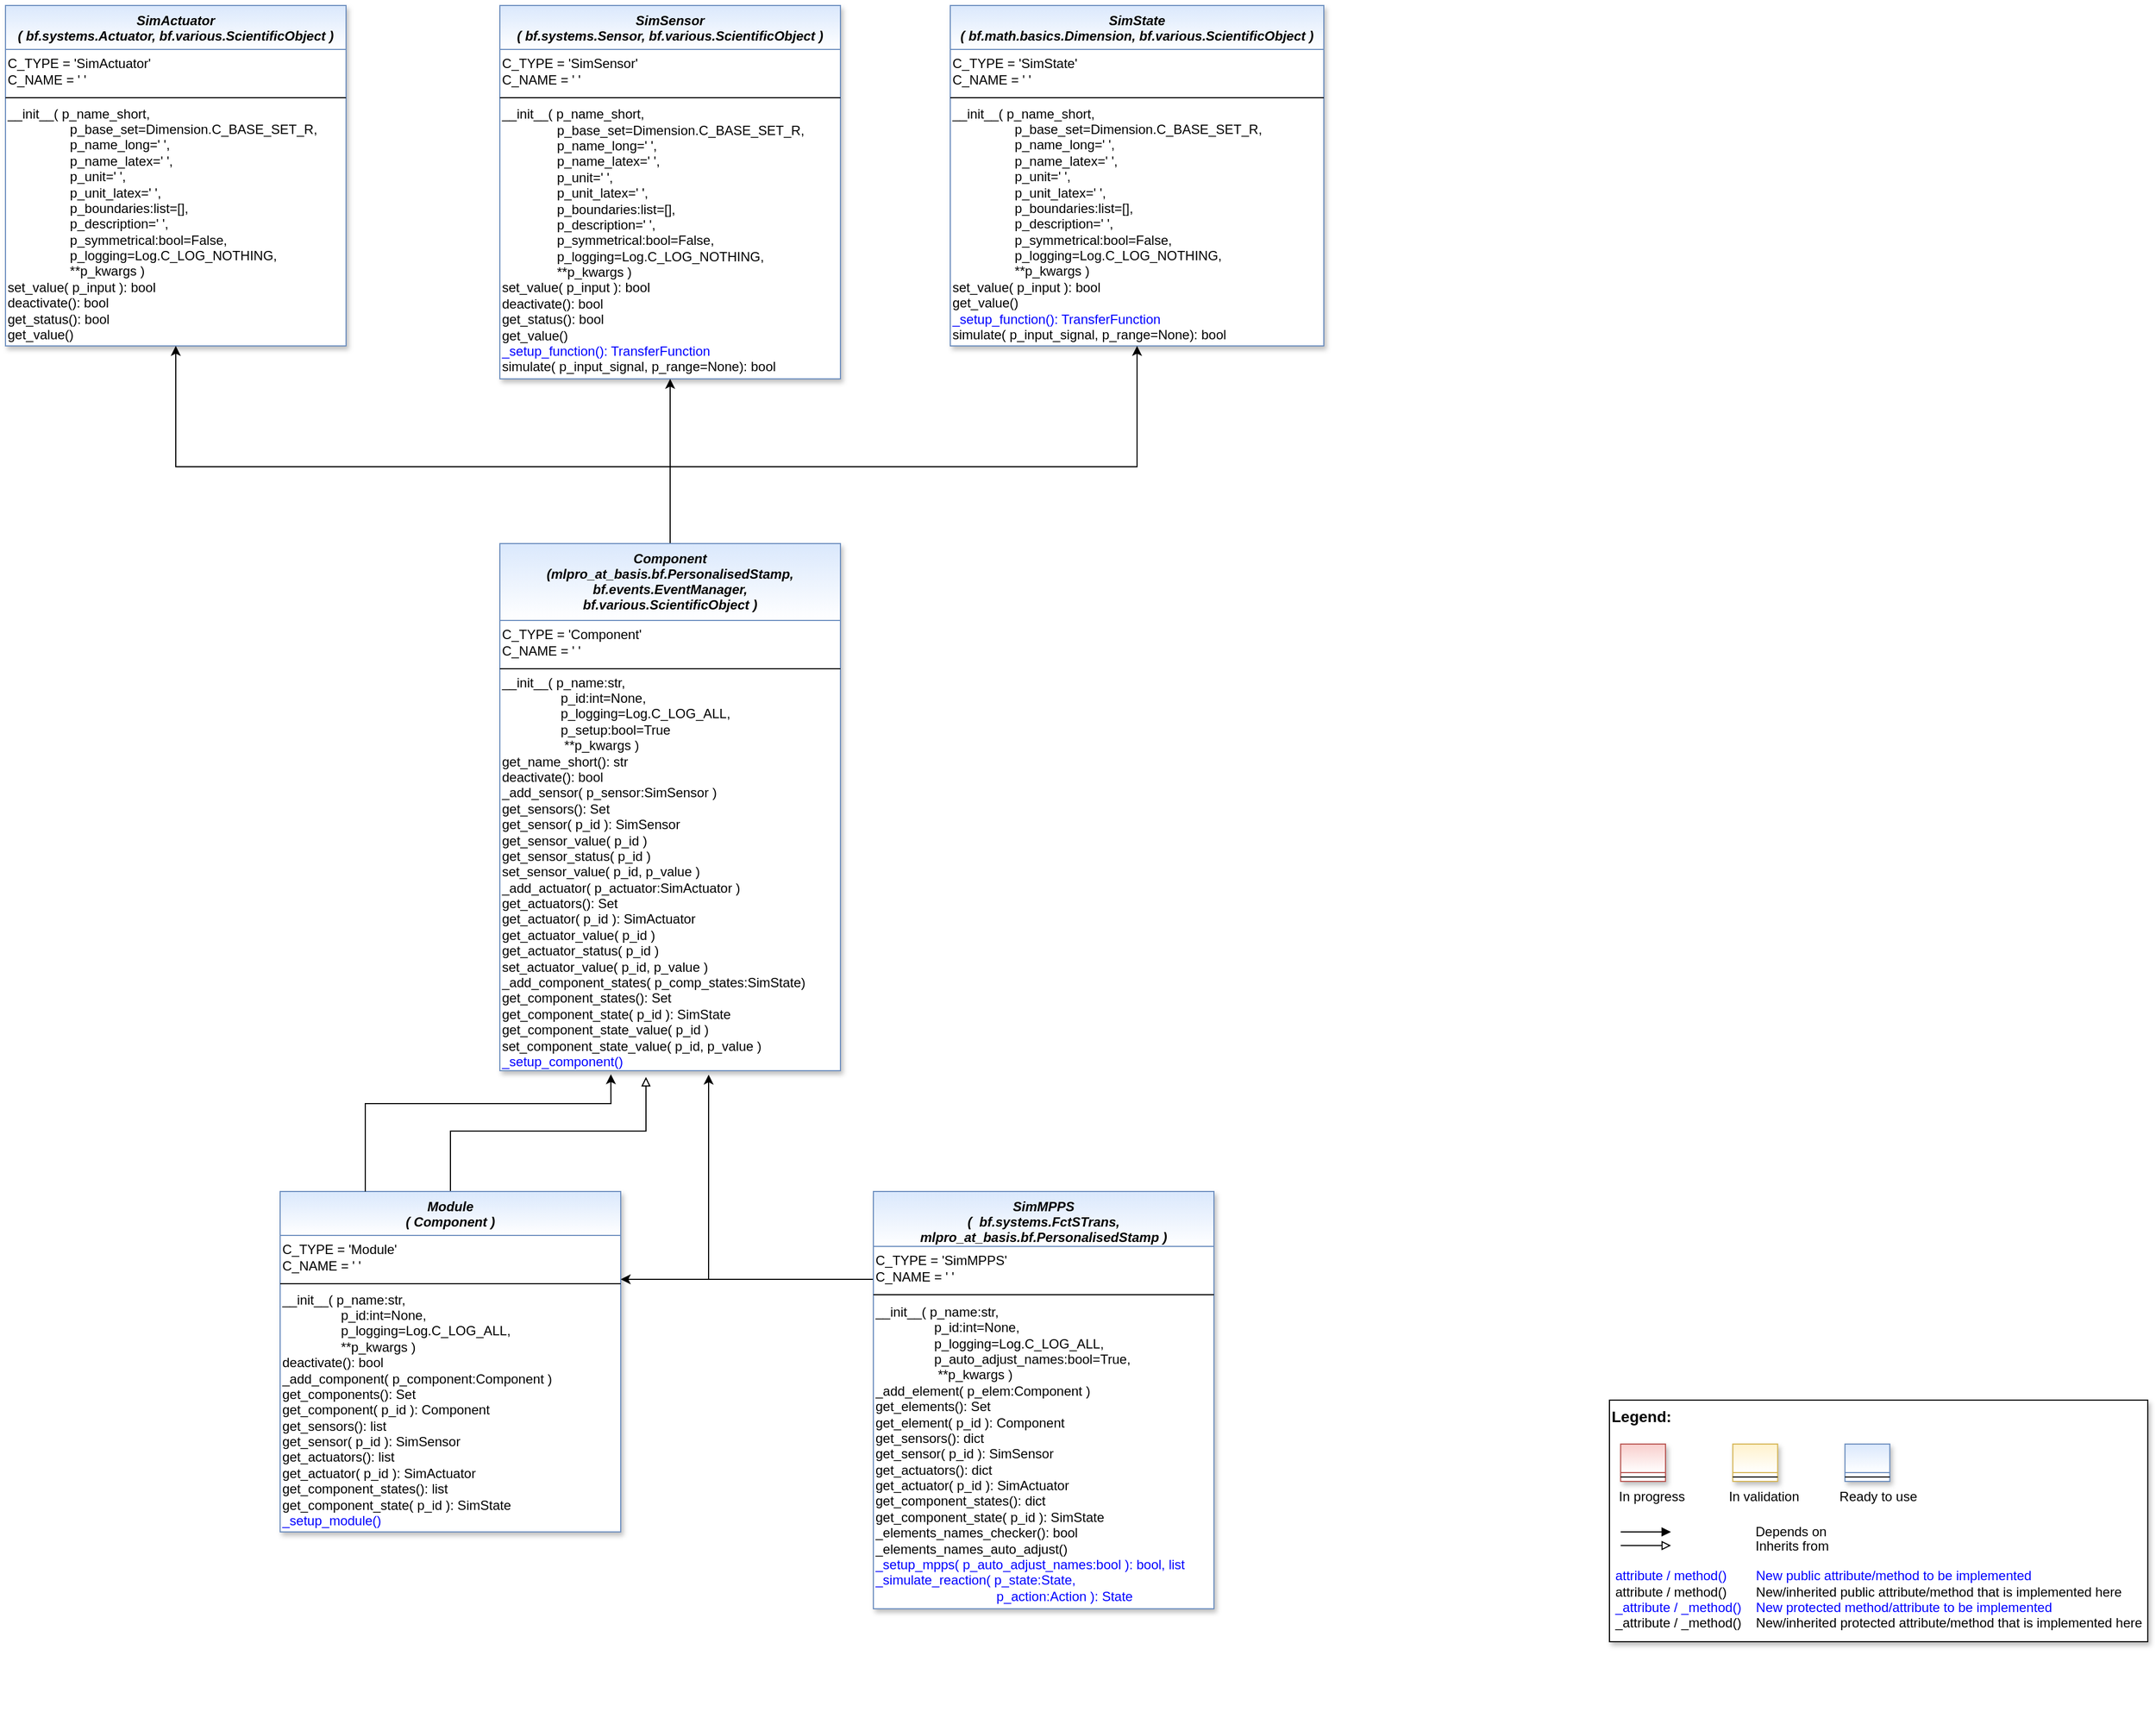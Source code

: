 <mxfile version="20.8.10" type="device"><diagram id="C5RBs43oDa-KdzZeNtuy" name="Page-1"><mxGraphModel dx="1493" dy="989" grid="1" gridSize="10" guides="1" tooltips="1" connect="1" arrows="1" fold="1" page="1" pageScale="1" pageWidth="2336" pageHeight="1654" math="0" shadow="0"><root><mxCell id="WIyWlLk6GJQsqaUBKTNV-0"/><mxCell id="WIyWlLk6GJQsqaUBKTNV-1" parent="WIyWlLk6GJQsqaUBKTNV-0"/><mxCell id="0DCWFAYMtEVJNfJJVhTo-0" value="" style="group" parent="WIyWlLk6GJQsqaUBKTNV-1" vertex="1" connectable="0"><mxGeometry x="1720" y="1350" width="490" height="220" as="geometry"/></mxCell><mxCell id="0DCWFAYMtEVJNfJJVhTo-1" value="&lt;font color=&quot;#000000&quot; size=&quot;1&quot;&gt;&lt;b style=&quot;font-size: 14px&quot;&gt;Legend:&lt;br&gt;&lt;/b&gt;&lt;/font&gt;&lt;br&gt;&lt;br&gt;&lt;br&gt;&lt;font color=&quot;#0000ff&quot; style=&quot;font-size: 6px&quot;&gt;&lt;br&gt;&lt;/font&gt;&lt;span style=&quot;color: rgb(0 , 0 , 0)&quot;&gt;&lt;font style=&quot;font-size: 4px&quot;&gt;&amp;nbsp; &amp;nbsp;&lt;/font&gt;&amp;nbsp;In progress&amp;nbsp; &amp;nbsp; &amp;nbsp; &amp;nbsp; &amp;nbsp; &amp;nbsp; In validation&amp;nbsp; &amp;nbsp; &amp;nbsp; &amp;nbsp; &amp;nbsp; &amp;nbsp;Ready to use&lt;/span&gt;&lt;font color=&quot;#000000&quot;&gt;&amp;nbsp;&lt;br&gt;&lt;/font&gt;&lt;font color=&quot;#0000ff&quot;&gt;&lt;br&gt;&lt;br&gt;&lt;br&gt;&lt;br&gt;&amp;nbsp;attribute / method()&amp;nbsp; &amp;nbsp; &amp;nbsp; &amp;nbsp; New public attribute/method to be implemented&lt;/font&gt;&lt;br&gt;&lt;font color=&quot;#000000&quot;&gt;&amp;nbsp;&lt;/font&gt;&lt;font color=&quot;#000000&quot;&gt;attribute / method()&lt;span&gt;&#9;&lt;/span&gt;&amp;nbsp; &amp;nbsp; &amp;nbsp; &amp;nbsp;New/inherited public attribute/method that is implemented here&lt;br&gt;&lt;/font&gt;&lt;font color=&quot;#0000ff&quot;&gt;&amp;nbsp;_attribute /&amp;nbsp;&lt;/font&gt;&lt;font color=&quot;#0000ff&quot;&gt;_method()&amp;nbsp; &amp;nbsp; New protected method/attribute to be implemented&lt;/font&gt;&lt;br&gt;&lt;font color=&quot;#000000&quot;&gt;&amp;nbsp;_attribute / _method()&amp;nbsp; &amp;nbsp; New/inherited protected attribute/method that is implemented here&lt;br&gt;&lt;/font&gt;&lt;font color=&quot;#000000&quot;&gt;&lt;br&gt;&lt;br&gt;&lt;br&gt;&lt;br&gt;&lt;br&gt;&lt;/font&gt;" style="text;html=1;align=left;verticalAlign=top;whiteSpace=wrap;rounded=0;fontColor=#006600;strokeColor=#000000;shadow=1;fillColor=#ffffff;" parent="0DCWFAYMtEVJNfJJVhTo-0" vertex="1"><mxGeometry width="490.0" height="220" as="geometry"/></mxCell><mxCell id="0DCWFAYMtEVJNfJJVhTo-2" value="Depends on" style="endArrow=block;html=1;labelPosition=right;verticalLabelPosition=middle;align=left;verticalAlign=middle;endFill=1;fontSize=12;" parent="0DCWFAYMtEVJNfJJVhTo-0" edge="1"><mxGeometry x="-1623.125" y="-2180" width="51.042" height="50" as="geometry"><mxPoint x="10.208" y="120.003" as="sourcePoint"/><mxPoint x="55.991" y="120.003" as="targetPoint"/><mxPoint x="98" as="offset"/><Array as="points"><mxPoint x="30.625" y="120"/></Array></mxGeometry></mxCell><mxCell id="0DCWFAYMtEVJNfJJVhTo-3" value="Inherits from" style="endArrow=block;html=1;labelPosition=right;verticalLabelPosition=middle;align=left;verticalAlign=middle;endFill=0;fontSize=12;" parent="0DCWFAYMtEVJNfJJVhTo-0" edge="1"><mxGeometry x="-1623.125" y="-2180" width="51.042" height="50" as="geometry"><mxPoint x="10.208" y="132.385" as="sourcePoint"/><mxPoint x="55.991" y="132.385" as="targetPoint"/><mxPoint x="98" y="1" as="offset"/></mxGeometry></mxCell><mxCell id="0DCWFAYMtEVJNfJJVhTo-4" value="" style="swimlane;fontStyle=3;align=center;verticalAlign=top;childLayout=stackLayout;horizontal=1;startSize=26;horizontalStack=0;resizeParent=1;resizeLast=0;collapsible=1;marginBottom=0;rounded=0;shadow=1;strokeWidth=1;fillColor=#f8cecc;strokeColor=#b85450;gradientColor=#ffffff;swimlaneFillColor=#ffffff;" parent="0DCWFAYMtEVJNfJJVhTo-0" vertex="1"><mxGeometry x="10.208" y="40" width="40.833" height="34" as="geometry"><mxRectangle x="230" y="140" width="160" height="26" as="alternateBounds"/></mxGeometry></mxCell><mxCell id="0DCWFAYMtEVJNfJJVhTo-5" value="" style="line;html=1;strokeWidth=1;align=left;verticalAlign=middle;spacingTop=-1;spacingLeft=3;spacingRight=3;rotatable=0;labelPosition=right;points=[];portConstraint=eastwest;" parent="0DCWFAYMtEVJNfJJVhTo-4" vertex="1"><mxGeometry y="26" width="40.833" height="8" as="geometry"/></mxCell><mxCell id="0DCWFAYMtEVJNfJJVhTo-6" value="" style="swimlane;fontStyle=3;align=center;verticalAlign=top;childLayout=stackLayout;horizontal=1;startSize=26;horizontalStack=0;resizeParent=1;resizeLast=0;collapsible=1;marginBottom=0;rounded=0;shadow=1;strokeWidth=1;fillColor=#fff2cc;strokeColor=#d6b656;gradientColor=#ffffff;swimlaneFillColor=#ffffff;" parent="0DCWFAYMtEVJNfJJVhTo-0" vertex="1"><mxGeometry x="112.292" y="40" width="40.833" height="34" as="geometry"><mxRectangle x="230" y="140" width="160" height="26" as="alternateBounds"/></mxGeometry></mxCell><mxCell id="0DCWFAYMtEVJNfJJVhTo-7" value="" style="line;html=1;strokeWidth=1;align=left;verticalAlign=middle;spacingTop=-1;spacingLeft=3;spacingRight=3;rotatable=0;labelPosition=right;points=[];portConstraint=eastwest;" parent="0DCWFAYMtEVJNfJJVhTo-6" vertex="1"><mxGeometry y="26" width="40.833" height="8" as="geometry"/></mxCell><mxCell id="0DCWFAYMtEVJNfJJVhTo-8" value="" style="swimlane;fontStyle=3;align=center;verticalAlign=top;childLayout=stackLayout;horizontal=1;startSize=26;horizontalStack=0;resizeParent=1;resizeLast=0;collapsible=1;marginBottom=0;rounded=0;shadow=1;strokeWidth=1;fillColor=#dae8fc;strokeColor=#6c8ebf;gradientColor=#ffffff;swimlaneFillColor=#ffffff;" parent="0DCWFAYMtEVJNfJJVhTo-0" vertex="1"><mxGeometry x="214.375" y="40" width="40.833" height="34" as="geometry"><mxRectangle x="230" y="140" width="160" height="26" as="alternateBounds"/></mxGeometry></mxCell><mxCell id="0DCWFAYMtEVJNfJJVhTo-9" value="" style="line;html=1;strokeWidth=1;align=left;verticalAlign=middle;spacingTop=-1;spacingLeft=3;spacingRight=3;rotatable=0;labelPosition=right;points=[];portConstraint=eastwest;" parent="0DCWFAYMtEVJNfJJVhTo-8" vertex="1"><mxGeometry y="26" width="40.833" height="8" as="geometry"/></mxCell><mxCell id="x-Rp9qp4rdqEKa-sH7-j-0" value="SimActuator&#10;( bf.systems.Actuator, bf.various.ScientificObject )" style="swimlane;fontStyle=3;align=center;verticalAlign=top;childLayout=stackLayout;horizontal=1;startSize=40;horizontalStack=0;resizeParent=1;resizeLast=0;collapsible=1;marginBottom=0;rounded=0;shadow=1;strokeWidth=1;fillColor=#dae8fc;strokeColor=#6c8ebf;swimlaneFillColor=#ffffff;gradientColor=#FFFFFF;" parent="WIyWlLk6GJQsqaUBKTNV-1" vertex="1"><mxGeometry x="260" y="80" width="310" height="310" as="geometry"><mxRectangle x="230" y="140" width="160" height="26" as="alternateBounds"/></mxGeometry></mxCell><mxCell id="x-Rp9qp4rdqEKa-sH7-j-1" value="&lt;span style=&quot;&quot;&gt;C_TYPE = 'SimActuator'&lt;br&gt;C_NAME = ' '&lt;br&gt;&lt;/span&gt;" style="text;html=1;strokeColor=none;fillColor=none;align=left;verticalAlign=middle;whiteSpace=wrap;rounded=0;" parent="x-Rp9qp4rdqEKa-sH7-j-0" vertex="1"><mxGeometry y="40" width="310" height="40" as="geometry"/></mxCell><mxCell id="x-Rp9qp4rdqEKa-sH7-j-2" value="" style="line;html=1;strokeWidth=1;align=left;verticalAlign=middle;spacingTop=-1;spacingLeft=3;spacingRight=3;rotatable=0;labelPosition=right;points=[];portConstraint=eastwest;fillColor=#f8cecc;strokeColor=#000000;" parent="x-Rp9qp4rdqEKa-sH7-j-0" vertex="1"><mxGeometry y="80" width="310" height="8" as="geometry"/></mxCell><mxCell id="x-Rp9qp4rdqEKa-sH7-j-3" value="__init__( p_name_short,&lt;br&gt;&amp;nbsp;&lt;span style=&quot;white-space: pre;&quot;&gt;&#9;&lt;/span&gt;&lt;span style=&quot;white-space: pre;&quot;&gt;&#9;&lt;/span&gt;&amp;nbsp;p_base_set=Dimension.C_BASE_SET_R,&lt;br&gt;&lt;span style=&quot;white-space: pre;&quot;&gt;&#9;&lt;/span&gt;&lt;span style=&quot;white-space: pre;&quot;&gt;&#9;&lt;/span&gt;&amp;nbsp;p_name_long=' ',&lt;br&gt;&lt;span style=&quot;white-space: pre;&quot;&gt;&#9;&lt;/span&gt;&lt;span style=&quot;white-space: pre;&quot;&gt;&#9;&lt;/span&gt;&amp;nbsp;p_name_latex=' ',&lt;br&gt;&lt;span style=&quot;white-space: pre;&quot;&gt;&#9;&lt;/span&gt;&lt;span style=&quot;white-space: pre;&quot;&gt;&#9;&lt;/span&gt;&amp;nbsp;p_unit=' ',&lt;br&gt;&lt;span style=&quot;white-space: pre;&quot;&gt;&#9;&lt;/span&gt;&lt;span style=&quot;white-space: pre;&quot;&gt;&#9;&lt;/span&gt;&amp;nbsp;p_unit_latex=' ',&lt;br&gt;&lt;span style=&quot;white-space: pre;&quot;&gt;&#9;&lt;/span&gt;&lt;span style=&quot;white-space: pre;&quot;&gt;&#9;&lt;/span&gt;&amp;nbsp;p_boundaries:list=[],&lt;br&gt;&lt;span style=&quot;white-space: pre;&quot;&gt;&#9;&lt;/span&gt;&lt;span style=&quot;white-space: pre;&quot;&gt;&#9;&lt;/span&gt;&amp;nbsp;p_description=' ',&lt;br&gt;&lt;span style=&quot;white-space: pre;&quot;&gt;&#9;&lt;/span&gt;&lt;span style=&quot;white-space: pre;&quot;&gt;&#9;&lt;/span&gt;&amp;nbsp;p_symmetrical:bool=False,&lt;br&gt;&amp;nbsp;&lt;span style=&quot;white-space: pre;&quot;&gt;&#9;&lt;/span&gt;&lt;span style=&quot;white-space: pre;&quot;&gt;&#9;&lt;/span&gt;&amp;nbsp;p_logging=Log.C_LOG_NOTHING,&lt;br&gt;&lt;span style=&quot;white-space: pre;&quot;&gt;&#9;&lt;/span&gt;&lt;span style=&quot;white-space: pre;&quot;&gt;&#9;&lt;/span&gt;&amp;nbsp;**p_kwargs )&lt;br&gt;set_value( p_input ): bool&lt;br&gt;deactivate(): bool&lt;br&gt;get_status(): bool&lt;br&gt;get_value()" style="text;html=1;strokeColor=none;fillColor=none;align=left;verticalAlign=middle;whiteSpace=wrap;rounded=0;" parent="x-Rp9qp4rdqEKa-sH7-j-0" vertex="1"><mxGeometry y="88" width="310" height="222" as="geometry"/></mxCell><mxCell id="x-Rp9qp4rdqEKa-sH7-j-5" value="SimSensor&#10;( bf.systems.Sensor, bf.various.ScientificObject )" style="swimlane;fontStyle=3;align=center;verticalAlign=top;childLayout=stackLayout;horizontal=1;startSize=40;horizontalStack=0;resizeParent=1;resizeLast=0;collapsible=1;marginBottom=0;rounded=0;shadow=1;strokeWidth=1;fillColor=#dae8fc;strokeColor=#6c8ebf;swimlaneFillColor=#ffffff;gradientColor=#FFFFFF;" parent="WIyWlLk6GJQsqaUBKTNV-1" vertex="1"><mxGeometry x="710" y="80" width="310" height="340" as="geometry"><mxRectangle x="230" y="140" width="160" height="26" as="alternateBounds"/></mxGeometry></mxCell><mxCell id="x-Rp9qp4rdqEKa-sH7-j-6" value="&lt;span style=&quot;&quot;&gt;C_TYPE = 'SimSensor'&lt;br&gt;C_NAME = ' '&lt;br&gt;&lt;/span&gt;" style="text;html=1;strokeColor=none;fillColor=none;align=left;verticalAlign=middle;whiteSpace=wrap;rounded=0;" parent="x-Rp9qp4rdqEKa-sH7-j-5" vertex="1"><mxGeometry y="40" width="310" height="40" as="geometry"/></mxCell><mxCell id="x-Rp9qp4rdqEKa-sH7-j-7" value="" style="line;html=1;strokeWidth=1;align=left;verticalAlign=middle;spacingTop=-1;spacingLeft=3;spacingRight=3;rotatable=0;labelPosition=right;points=[];portConstraint=eastwest;fillColor=#f8cecc;strokeColor=#000000;" parent="x-Rp9qp4rdqEKa-sH7-j-5" vertex="1"><mxGeometry y="80" width="310" height="8" as="geometry"/></mxCell><mxCell id="x-Rp9qp4rdqEKa-sH7-j-8" value="__init__( p_name_short,&lt;br&gt;&amp;nbsp;&lt;span style=&quot;&quot;&gt;&#9;&lt;/span&gt;&lt;span style=&quot;&quot;&gt;&#9;&lt;/span&gt;&amp;nbsp;&lt;span style=&quot;&quot;&gt;&#9;&lt;/span&gt;&amp;nbsp; &amp;nbsp; &amp;nbsp; &amp;nbsp; &amp;nbsp; &amp;nbsp;p_base_set=Dimension.C_BASE_SET_R,&lt;br&gt;&amp;nbsp;&amp;nbsp;&amp;nbsp;&amp;nbsp;&amp;nbsp; &amp;nbsp; &amp;nbsp; &amp;nbsp; &amp;nbsp; &amp;nbsp;p_name_long=' ',&lt;br&gt;&amp;nbsp;&amp;nbsp;&amp;nbsp;&amp;nbsp;&amp;nbsp; &amp;nbsp; &amp;nbsp; &amp;nbsp; &amp;nbsp; &amp;nbsp;p_name_latex=' ',&lt;br&gt;&amp;nbsp;&amp;nbsp;&amp;nbsp;&amp;nbsp;&amp;nbsp; &amp;nbsp; &amp;nbsp; &amp;nbsp; &amp;nbsp; &amp;nbsp;p_unit=' ',&lt;br&gt;&amp;nbsp;&amp;nbsp;&amp;nbsp;&amp;nbsp;&amp;nbsp; &amp;nbsp; &amp;nbsp; &amp;nbsp; &amp;nbsp; &amp;nbsp;p_unit_latex=' ',&lt;br&gt;&amp;nbsp;&amp;nbsp;&amp;nbsp;&amp;nbsp;&amp;nbsp; &amp;nbsp; &amp;nbsp; &amp;nbsp; &amp;nbsp; &amp;nbsp;p_boundaries:list=[],&lt;br&gt;&amp;nbsp;&amp;nbsp;&amp;nbsp;&amp;nbsp;&amp;nbsp; &amp;nbsp; &amp;nbsp; &amp;nbsp; &amp;nbsp; &amp;nbsp;p_description=' ',&lt;br&gt;&amp;nbsp;&amp;nbsp;&amp;nbsp;&amp;nbsp;&amp;nbsp; &amp;nbsp; &amp;nbsp; &amp;nbsp; &amp;nbsp; &amp;nbsp;p_symmetrical:bool=False,&lt;br&gt;&amp;nbsp;&amp;nbsp;&amp;nbsp;&amp;nbsp;&amp;nbsp; &amp;nbsp; &amp;nbsp; &amp;nbsp; &amp;nbsp; &amp;nbsp;p_logging=Log.C_LOG_NOTHING,&lt;br&gt;&amp;nbsp;&amp;nbsp;&amp;nbsp;&amp;nbsp;&amp;nbsp; &amp;nbsp; &amp;nbsp; &amp;nbsp; &amp;nbsp; &amp;nbsp;**p_kwargs )&lt;br&gt;set_value( p_input ): bool&lt;br&gt;deactivate(): bool&lt;br&gt;get_status(): bool&lt;br&gt;get_value()&lt;br&gt;&lt;font color=&quot;#0000ff&quot;&gt;_setup_function(): TransferFunction&lt;/font&gt;&lt;br&gt;simulate( p_input_signal, p_range=None): bool" style="text;html=1;strokeColor=none;fillColor=none;align=left;verticalAlign=middle;whiteSpace=wrap;rounded=0;" parent="x-Rp9qp4rdqEKa-sH7-j-5" vertex="1"><mxGeometry y="88" width="310" height="252" as="geometry"/></mxCell><mxCell id="x-Rp9qp4rdqEKa-sH7-j-9" value="SimState&#10;( bf.math.basics.Dimension, bf.various.ScientificObject )" style="swimlane;fontStyle=3;align=center;verticalAlign=top;childLayout=stackLayout;horizontal=1;startSize=40;horizontalStack=0;resizeParent=1;resizeLast=0;collapsible=1;marginBottom=0;rounded=0;shadow=1;strokeWidth=1;fillColor=#dae8fc;strokeColor=#6c8ebf;swimlaneFillColor=#ffffff;gradientColor=#FFFFFF;" parent="WIyWlLk6GJQsqaUBKTNV-1" vertex="1"><mxGeometry x="1120" y="80" width="340" height="310" as="geometry"><mxRectangle x="230" y="140" width="160" height="26" as="alternateBounds"/></mxGeometry></mxCell><mxCell id="x-Rp9qp4rdqEKa-sH7-j-10" value="&lt;span style=&quot;&quot;&gt;C_TYPE = 'SimState'&lt;br&gt;C_NAME = ' '&lt;br&gt;&lt;/span&gt;" style="text;html=1;strokeColor=none;fillColor=none;align=left;verticalAlign=middle;whiteSpace=wrap;rounded=0;" parent="x-Rp9qp4rdqEKa-sH7-j-9" vertex="1"><mxGeometry y="40" width="340" height="40" as="geometry"/></mxCell><mxCell id="x-Rp9qp4rdqEKa-sH7-j-11" value="" style="line;html=1;strokeWidth=1;align=left;verticalAlign=middle;spacingTop=-1;spacingLeft=3;spacingRight=3;rotatable=0;labelPosition=right;points=[];portConstraint=eastwest;fillColor=#f8cecc;strokeColor=#000000;" parent="x-Rp9qp4rdqEKa-sH7-j-9" vertex="1"><mxGeometry y="80" width="340" height="8" as="geometry"/></mxCell><mxCell id="x-Rp9qp4rdqEKa-sH7-j-12" value="__init__( p_name_short,&lt;br&gt;&amp;nbsp;&lt;span style=&quot;white-space: pre;&quot;&gt;&#9;&lt;/span&gt;&lt;span style=&quot;white-space: pre;&quot;&gt;&#9;&lt;/span&gt;&amp;nbsp;p_base_set=Dimension.C_BASE_SET_R,&lt;br&gt;&lt;span style=&quot;white-space: pre;&quot;&gt;&#9;&lt;/span&gt;&lt;span style=&quot;white-space: pre;&quot;&gt;&#9;&lt;/span&gt;&amp;nbsp;p_name_long=' ',&lt;br&gt;&lt;span style=&quot;white-space: pre;&quot;&gt;&#9;&lt;/span&gt;&lt;span style=&quot;white-space: pre;&quot;&gt;&#9;&lt;/span&gt;&amp;nbsp;p_name_latex=' ',&lt;br&gt;&lt;span style=&quot;white-space: pre;&quot;&gt;&#9;&lt;/span&gt;&lt;span style=&quot;white-space: pre;&quot;&gt;&#9;&lt;/span&gt;&amp;nbsp;p_unit=' ',&lt;br&gt;&lt;span style=&quot;white-space: pre;&quot;&gt;&#9;&lt;/span&gt;&lt;span style=&quot;white-space: pre;&quot;&gt;&#9;&lt;/span&gt;&amp;nbsp;p_unit_latex=' ',&lt;br&gt;&lt;span style=&quot;white-space: pre;&quot;&gt;&#9;&lt;/span&gt;&lt;span style=&quot;white-space: pre;&quot;&gt;&#9;&lt;/span&gt;&amp;nbsp;p_boundaries:list=[],&lt;br&gt;&lt;span style=&quot;white-space: pre;&quot;&gt;&#9;&lt;/span&gt;&lt;span style=&quot;white-space: pre;&quot;&gt;&#9;&lt;/span&gt;&amp;nbsp;p_description=' ',&lt;br&gt;&lt;span style=&quot;white-space: pre;&quot;&gt;&#9;&lt;/span&gt;&lt;span style=&quot;white-space: pre;&quot;&gt;&#9;&lt;/span&gt;&amp;nbsp;p_symmetrical:bool=False,&lt;br&gt;&amp;nbsp;&lt;span style=&quot;white-space: pre;&quot;&gt;&#9;&lt;/span&gt;&lt;span style=&quot;white-space: pre;&quot;&gt;&#9;&lt;/span&gt;&amp;nbsp;p_logging=Log.C_LOG_NOTHING,&lt;br&gt;&lt;span style=&quot;white-space: pre;&quot;&gt;&#9;&lt;/span&gt;&lt;span style=&quot;white-space: pre;&quot;&gt;&#9;&lt;/span&gt;&amp;nbsp;**p_kwargs )&lt;br&gt;set_value( p_input ): bool&lt;br&gt;get_value()&lt;br&gt;&lt;font color=&quot;#0000ff&quot;&gt;_setup_function(): TransferFunction&lt;/font&gt;&lt;br&gt;simulate( p_input_signal, p_range=None): bool" style="text;html=1;strokeColor=none;fillColor=none;align=left;verticalAlign=middle;whiteSpace=wrap;rounded=0;" parent="x-Rp9qp4rdqEKa-sH7-j-9" vertex="1"><mxGeometry y="88" width="340" height="222" as="geometry"/></mxCell><mxCell id="x-Rp9qp4rdqEKa-sH7-j-28" style="edgeStyle=orthogonalEdgeStyle;rounded=0;orthogonalLoop=1;jettySize=auto;html=1;exitX=0.5;exitY=0;exitDx=0;exitDy=0;entryX=0.5;entryY=1;entryDx=0;entryDy=0;fontColor=#0000FF;endArrow=classic;endFill=1;" parent="WIyWlLk6GJQsqaUBKTNV-1" source="x-Rp9qp4rdqEKa-sH7-j-15" target="x-Rp9qp4rdqEKa-sH7-j-8" edge="1"><mxGeometry relative="1" as="geometry"/></mxCell><mxCell id="x-Rp9qp4rdqEKa-sH7-j-29" style="edgeStyle=orthogonalEdgeStyle;rounded=0;orthogonalLoop=1;jettySize=auto;html=1;exitX=0.5;exitY=0;exitDx=0;exitDy=0;entryX=0.5;entryY=1;entryDx=0;entryDy=0;fontColor=#0000FF;endArrow=classic;endFill=1;" parent="WIyWlLk6GJQsqaUBKTNV-1" source="x-Rp9qp4rdqEKa-sH7-j-15" target="x-Rp9qp4rdqEKa-sH7-j-12" edge="1"><mxGeometry relative="1" as="geometry"><Array as="points"><mxPoint x="865" y="500"/><mxPoint x="1290" y="500"/></Array></mxGeometry></mxCell><mxCell id="x-Rp9qp4rdqEKa-sH7-j-30" style="edgeStyle=orthogonalEdgeStyle;rounded=0;orthogonalLoop=1;jettySize=auto;html=1;exitX=0.5;exitY=0;exitDx=0;exitDy=0;entryX=0.5;entryY=1;entryDx=0;entryDy=0;fontColor=#0000FF;endArrow=classic;endFill=1;" parent="WIyWlLk6GJQsqaUBKTNV-1" source="x-Rp9qp4rdqEKa-sH7-j-15" target="x-Rp9qp4rdqEKa-sH7-j-3" edge="1"><mxGeometry relative="1" as="geometry"><Array as="points"><mxPoint x="865" y="500"/><mxPoint x="415" y="500"/></Array></mxGeometry></mxCell><mxCell id="x-Rp9qp4rdqEKa-sH7-j-15" value="Component&#10;(mlpro_at_basis.bf.PersonalisedStamp,&#10;bf.events.EventManager,&#10;bf.various.ScientificObject )" style="swimlane;fontStyle=3;align=center;verticalAlign=top;childLayout=stackLayout;horizontal=1;startSize=70;horizontalStack=0;resizeParent=1;resizeLast=0;collapsible=1;marginBottom=0;rounded=0;shadow=1;strokeWidth=1;fillColor=#dae8fc;strokeColor=#6c8ebf;swimlaneFillColor=#ffffff;gradientColor=#FFFFFF;" parent="WIyWlLk6GJQsqaUBKTNV-1" vertex="1"><mxGeometry x="710" y="570" width="310" height="480" as="geometry"><mxRectangle x="230" y="140" width="160" height="26" as="alternateBounds"/></mxGeometry></mxCell><mxCell id="x-Rp9qp4rdqEKa-sH7-j-16" value="&lt;span style=&quot;&quot;&gt;C_TYPE = 'Component'&lt;br&gt;C_NAME = ' '&lt;br&gt;&lt;/span&gt;" style="text;html=1;strokeColor=none;fillColor=none;align=left;verticalAlign=middle;whiteSpace=wrap;rounded=0;" parent="x-Rp9qp4rdqEKa-sH7-j-15" vertex="1"><mxGeometry y="70" width="310" height="40" as="geometry"/></mxCell><mxCell id="x-Rp9qp4rdqEKa-sH7-j-17" value="" style="line;html=1;strokeWidth=1;align=left;verticalAlign=middle;spacingTop=-1;spacingLeft=3;spacingRight=3;rotatable=0;labelPosition=right;points=[];portConstraint=eastwest;fillColor=#f8cecc;strokeColor=#000000;" parent="x-Rp9qp4rdqEKa-sH7-j-15" vertex="1"><mxGeometry y="110" width="310" height="8" as="geometry"/></mxCell><mxCell id="x-Rp9qp4rdqEKa-sH7-j-18" value="__init__( p_name:str,&lt;br&gt;&lt;span style=&quot;white-space: pre;&quot;&gt;&#9;&lt;/span&gt;&lt;span style=&quot;white-space: pre;&quot;&gt;&#9;&lt;/span&gt;p_id:int=None,&lt;br&gt;&amp;nbsp;&lt;span style=&quot;white-space: pre;&quot;&gt;&#9;&lt;/span&gt;&lt;span style=&quot;white-space: pre;&quot;&gt;&#9;&lt;/span&gt;p_logging=Log.C_LOG_ALL,&lt;br&gt;&lt;span style=&quot;white-space: pre;&quot;&gt;&#9;&lt;/span&gt;&lt;span style=&quot;white-space: pre;&quot;&gt;&#9;&lt;/span&gt;p_setup:bool=True&lt;br&gt;&lt;span style=&quot;white-space: pre;&quot;&gt;&#9;&lt;/span&gt;&lt;span style=&quot;white-space: pre;&quot;&gt;&#9;&lt;/span&gt;&amp;nbsp;**p_kwargs )&lt;br&gt;get_name_short(): str&lt;br&gt;deactivate(): bool&lt;br&gt;_add_sensor( p_sensor:SimSensor )&lt;br&gt;get_sensors(): Set&lt;br&gt;get_sensor( p_id ): SimSensor&lt;br&gt;get_sensor_value( p_id )&lt;br&gt;get_sensor_status( p_id )&lt;br&gt;set_sensor_value( p_id, p_value )&lt;br&gt;_add_actuator( p_actuator:SimActuator )&lt;br&gt;get_actuators(): Set&lt;br&gt;get_actuator( p_id ): SimActuator&lt;br&gt;get_actuator_value( p_id )&lt;br&gt;get_actuator_status( p_id )&lt;br&gt;set_actuator_value( p_id, p_value )&lt;br&gt;_add_component_states( p_comp_states:SimState)&lt;br&gt;get_component_states(): Set&lt;br&gt;get_component_state( p_id ): SimState&lt;br&gt;get_component_state_value( p_id )&lt;br&gt;set_component_state_value( p_id, p_value )&lt;br&gt;&lt;font color=&quot;#0000ff&quot;&gt;_setup_component()&lt;/font&gt;" style="text;html=1;strokeColor=none;fillColor=none;align=left;verticalAlign=middle;whiteSpace=wrap;rounded=0;" parent="x-Rp9qp4rdqEKa-sH7-j-15" vertex="1"><mxGeometry y="118" width="310" height="362" as="geometry"/></mxCell><mxCell id="x-Rp9qp4rdqEKa-sH7-j-27" style="edgeStyle=orthogonalEdgeStyle;rounded=0;orthogonalLoop=1;jettySize=auto;html=1;entryX=0.429;entryY=1.016;entryDx=0;entryDy=0;entryPerimeter=0;fontColor=#0000FF;endArrow=block;endFill=0;" parent="WIyWlLk6GJQsqaUBKTNV-1" source="x-Rp9qp4rdqEKa-sH7-j-19" target="x-Rp9qp4rdqEKa-sH7-j-18" edge="1"><mxGeometry relative="1" as="geometry"/></mxCell><mxCell id="x-Rp9qp4rdqEKa-sH7-j-19" value="Module&#10;( Component )" style="swimlane;fontStyle=3;align=center;verticalAlign=top;childLayout=stackLayout;horizontal=1;startSize=40;horizontalStack=0;resizeParent=1;resizeLast=0;collapsible=1;marginBottom=0;rounded=0;shadow=1;strokeWidth=1;fillColor=#dae8fc;strokeColor=#6c8ebf;swimlaneFillColor=#ffffff;gradientColor=#FFFFFF;" parent="WIyWlLk6GJQsqaUBKTNV-1" vertex="1"><mxGeometry x="510" y="1160" width="310" height="310" as="geometry"><mxRectangle x="230" y="140" width="160" height="26" as="alternateBounds"/></mxGeometry></mxCell><mxCell id="x-Rp9qp4rdqEKa-sH7-j-20" value="&lt;span style=&quot;&quot;&gt;C_TYPE = 'Module'&lt;br&gt;C_NAME = ' '&lt;br&gt;&lt;/span&gt;" style="text;html=1;strokeColor=none;fillColor=none;align=left;verticalAlign=middle;whiteSpace=wrap;rounded=0;" parent="x-Rp9qp4rdqEKa-sH7-j-19" vertex="1"><mxGeometry y="40" width="310" height="40" as="geometry"/></mxCell><mxCell id="x-Rp9qp4rdqEKa-sH7-j-21" value="" style="line;html=1;strokeWidth=1;align=left;verticalAlign=middle;spacingTop=-1;spacingLeft=3;spacingRight=3;rotatable=0;labelPosition=right;points=[];portConstraint=eastwest;fillColor=#f8cecc;strokeColor=#000000;" parent="x-Rp9qp4rdqEKa-sH7-j-19" vertex="1"><mxGeometry y="80" width="310" height="8" as="geometry"/></mxCell><mxCell id="x-Rp9qp4rdqEKa-sH7-j-22" value="__init__( p_name:str,&lt;br&gt;&lt;span style=&quot;white-space: pre;&quot;&gt;&#9;&lt;/span&gt;&lt;span style=&quot;white-space: pre;&quot;&gt;&#9;&lt;/span&gt;p_id:int=None,&lt;br&gt;&amp;nbsp;&lt;span style=&quot;white-space: pre;&quot;&gt;&#9;&lt;/span&gt;&lt;span style=&quot;white-space: pre;&quot;&gt;&#9;&lt;/span&gt;p_logging=Log.C_LOG_ALL,&lt;br&gt;&lt;span style=&quot;white-space: pre;&quot;&gt;&#9;&lt;/span&gt;&lt;span style=&quot;white-space: pre;&quot;&gt;&#9;&lt;/span&gt;**p_kwargs )&lt;br&gt;deactivate(): bool&lt;br&gt;_add_component( p_component:Component )&lt;br&gt;get_components(): Set&lt;br&gt;get_component( p_id ): Component&lt;br&gt;get_sensors(): list&lt;br&gt;get_sensor( p_id ): SimSensor&lt;br&gt;get_actuators(): list&lt;br&gt;get_actuator( p_id ): SimActuator&lt;br&gt;get_component_states(): list&lt;br&gt;get_component_state( p_id ): SimState&lt;br&gt;&lt;font color=&quot;#0000ff&quot;&gt;_setup_module()&lt;/font&gt;" style="text;html=1;strokeColor=none;fillColor=none;align=left;verticalAlign=middle;whiteSpace=wrap;rounded=0;" parent="x-Rp9qp4rdqEKa-sH7-j-19" vertex="1"><mxGeometry y="88" width="310" height="222" as="geometry"/></mxCell><mxCell id="x-Rp9qp4rdqEKa-sH7-j-31" style="edgeStyle=orthogonalEdgeStyle;rounded=0;orthogonalLoop=1;jettySize=auto;html=1;exitX=0;exitY=1;exitDx=0;exitDy=0;entryX=0.613;entryY=1.01;entryDx=0;entryDy=0;entryPerimeter=0;fontColor=#0000FF;endArrow=classic;endFill=1;" parent="WIyWlLk6GJQsqaUBKTNV-1" source="x-Rp9qp4rdqEKa-sH7-j-24" target="x-Rp9qp4rdqEKa-sH7-j-18" edge="1"><mxGeometry relative="1" as="geometry"><Array as="points"><mxPoint x="900" y="1240"/></Array></mxGeometry></mxCell><mxCell id="x-Rp9qp4rdqEKa-sH7-j-33" style="edgeStyle=orthogonalEdgeStyle;rounded=0;orthogonalLoop=1;jettySize=auto;html=1;exitX=0;exitY=1;exitDx=0;exitDy=0;entryX=1;entryY=1;entryDx=0;entryDy=0;fontColor=#0000FF;endArrow=classic;endFill=1;" parent="WIyWlLk6GJQsqaUBKTNV-1" source="x-Rp9qp4rdqEKa-sH7-j-24" target="x-Rp9qp4rdqEKa-sH7-j-20" edge="1"><mxGeometry relative="1" as="geometry"><Array as="points"><mxPoint x="900" y="1240"/><mxPoint x="900" y="1240"/></Array></mxGeometry></mxCell><mxCell id="x-Rp9qp4rdqEKa-sH7-j-23" value="SimMPPS&#10;(  bf.systems.FctSTrans,&#10;mlpro_at_basis.bf.PersonalisedStamp )" style="swimlane;fontStyle=3;align=center;verticalAlign=top;childLayout=stackLayout;horizontal=1;startSize=50;horizontalStack=0;resizeParent=1;resizeLast=0;collapsible=1;marginBottom=0;rounded=0;shadow=1;strokeWidth=1;fillColor=#dae8fc;strokeColor=#6c8ebf;swimlaneFillColor=#ffffff;gradientColor=#FFFFFF;" parent="WIyWlLk6GJQsqaUBKTNV-1" vertex="1"><mxGeometry x="1050" y="1160" width="310" height="380" as="geometry"><mxRectangle x="230" y="140" width="160" height="26" as="alternateBounds"/></mxGeometry></mxCell><mxCell id="x-Rp9qp4rdqEKa-sH7-j-24" value="&lt;span style=&quot;&quot;&gt;C_TYPE = 'SimMPPS'&lt;br&gt;C_NAME = ' '&lt;br&gt;&lt;/span&gt;" style="text;html=1;strokeColor=none;fillColor=none;align=left;verticalAlign=middle;whiteSpace=wrap;rounded=0;" parent="x-Rp9qp4rdqEKa-sH7-j-23" vertex="1"><mxGeometry y="50" width="310" height="40" as="geometry"/></mxCell><mxCell id="x-Rp9qp4rdqEKa-sH7-j-25" value="" style="line;html=1;strokeWidth=1;align=left;verticalAlign=middle;spacingTop=-1;spacingLeft=3;spacingRight=3;rotatable=0;labelPosition=right;points=[];portConstraint=eastwest;fillColor=#f8cecc;strokeColor=#000000;" parent="x-Rp9qp4rdqEKa-sH7-j-23" vertex="1"><mxGeometry y="90" width="310" height="8" as="geometry"/></mxCell><mxCell id="x-Rp9qp4rdqEKa-sH7-j-26" value="__init__( p_name:str,&lt;br&gt;&lt;span style=&quot;&quot;&gt;&#9;&lt;/span&gt;&lt;span style=&quot;&quot;&gt;&#9;&lt;/span&gt;&lt;span style=&quot;&quot;&gt;&#9;&lt;span style=&quot;&quot;&gt;&#9;&lt;/span&gt;&lt;/span&gt;&lt;span style=&quot;white-space: pre;&quot;&gt;&#9;&lt;/span&gt;&lt;span style=&quot;white-space: pre;&quot;&gt;&#9;&lt;/span&gt;p_id:int=None,&lt;br&gt;&amp;nbsp;&lt;span style=&quot;&quot;&gt;&#9;&lt;/span&gt;&lt;span style=&quot;&quot;&gt;&#9;&lt;/span&gt;&amp;nbsp;&lt;span style=&quot;&quot;&gt;&#9;&lt;span style=&quot;white-space: pre;&quot;&gt;&#9;&lt;/span&gt;&lt;span style=&quot;white-space: pre;&quot;&gt;&#9;&lt;/span&gt;&lt;/span&gt;p_logging=Log.C_LOG_ALL,&lt;br&gt;&lt;span style=&quot;&quot;&gt;&#9;&lt;/span&gt;&lt;span style=&quot;&quot;&gt;&#9;&lt;/span&gt;&lt;span style=&quot;white-space: pre;&quot;&gt;&#9;&lt;/span&gt;&lt;span style=&quot;white-space: pre;&quot;&gt;&#9;&lt;/span&gt;p_auto_adjust_names:bool=True,&lt;br&gt;&lt;span style=&quot;&quot;&gt;&#9;&lt;/span&gt;&lt;span style=&quot;&quot;&gt;&#9;&lt;/span&gt;&amp;nbsp;&lt;span style=&quot;&quot;&gt;&#9;&lt;span style=&quot;white-space: pre;&quot;&gt;&#9;&lt;/span&gt;&lt;span style=&quot;white-space: pre;&quot;&gt;&#9;&lt;/span&gt;&lt;/span&gt;&lt;span style=&quot;&quot;&gt;&#9;&lt;/span&gt;**p_kwargs )&lt;br&gt;_add_element( p_elem:Component )&lt;br&gt;get_elements(): Set&lt;br&gt;get_element( p_id ): Component&lt;br&gt;get_sensors(): dict&lt;br&gt;get_sensor( p_id ): SimSensor&lt;br&gt;get_actuators(): dict&lt;br&gt;get_actuator( p_id ): SimActuator&lt;br&gt;get_component_states(): dict&lt;br&gt;get_component_state( p_id ): SimState&lt;br&gt;_elements_names_checker(): bool&lt;br&gt;_elements_names_auto_adjust()&lt;br&gt;&lt;font color=&quot;#0000ff&quot;&gt;_setup_mpps( p_auto_adjust_names:bool ): bool, list&lt;br&gt;_simulate_reaction( p_state:State,&lt;br&gt;&lt;span style=&quot;&quot;&gt;&#9;&lt;/span&gt;&lt;span style=&quot;&quot;&gt;&#9;&lt;/span&gt;&lt;span style=&quot;&quot;&gt;&#9;&lt;/span&gt;&lt;span style=&quot;&quot;&gt;&#9;&lt;/span&gt;&lt;span style=&quot;white-space: pre;&quot;&gt;&#9;&lt;/span&gt;&lt;span style=&quot;white-space: pre;&quot;&gt;&#9;&lt;/span&gt;&lt;span style=&quot;white-space: pre;&quot;&gt;&#9;&lt;/span&gt;&lt;span style=&quot;white-space: pre;&quot;&gt;&#9;&lt;/span&gt;&amp;nbsp;p_action:Action ): State&lt;/font&gt;" style="text;html=1;strokeColor=none;fillColor=none;align=left;verticalAlign=middle;whiteSpace=wrap;rounded=0;" parent="x-Rp9qp4rdqEKa-sH7-j-23" vertex="1"><mxGeometry y="98" width="310" height="282" as="geometry"/></mxCell><mxCell id="ror7OlRHVb7Vuwaj1m4s-0" style="edgeStyle=orthogonalEdgeStyle;rounded=0;orthogonalLoop=1;jettySize=auto;html=1;entryX=0.326;entryY=1.009;entryDx=0;entryDy=0;entryPerimeter=0;fontColor=#0000FF;endArrow=classic;endFill=1;exitX=0.25;exitY=0;exitDx=0;exitDy=0;" parent="WIyWlLk6GJQsqaUBKTNV-1" source="x-Rp9qp4rdqEKa-sH7-j-19" target="x-Rp9qp4rdqEKa-sH7-j-18" edge="1"><mxGeometry relative="1" as="geometry"><mxPoint x="675" y="1170" as="sourcePoint"/><mxPoint x="852.99" y="1045.472" as="targetPoint"/><Array as="points"><mxPoint x="588" y="1080"/><mxPoint x="811" y="1080"/></Array></mxGeometry></mxCell></root></mxGraphModel></diagram></mxfile>